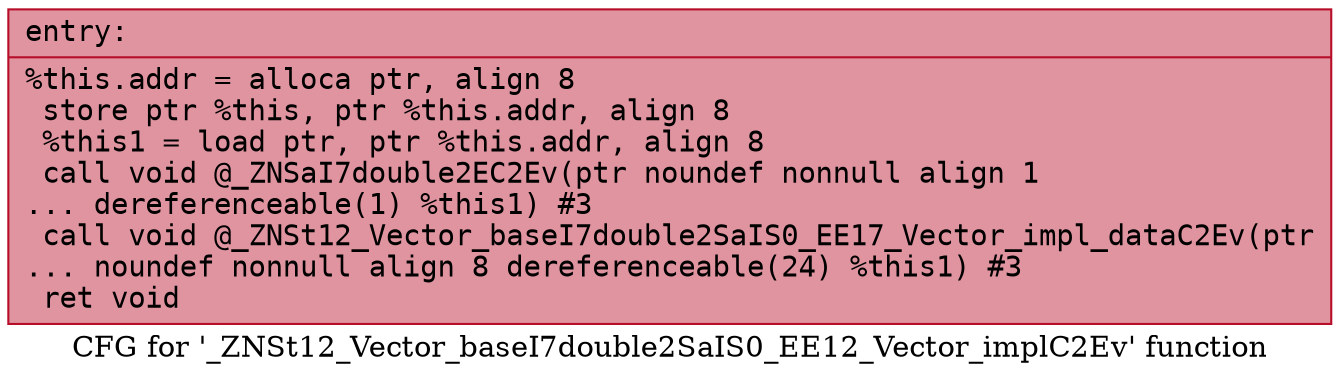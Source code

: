 digraph "CFG for '_ZNSt12_Vector_baseI7double2SaIS0_EE12_Vector_implC2Ev' function" {
	label="CFG for '_ZNSt12_Vector_baseI7double2SaIS0_EE12_Vector_implC2Ev' function";

	Node0x56307d6a1580 [shape=record,color="#b70d28ff", style=filled, fillcolor="#b70d2870" fontname="Courier",label="{entry:\l|  %this.addr = alloca ptr, align 8\l  store ptr %this, ptr %this.addr, align 8\l  %this1 = load ptr, ptr %this.addr, align 8\l  call void @_ZNSaI7double2EC2Ev(ptr noundef nonnull align 1\l... dereferenceable(1) %this1) #3\l  call void @_ZNSt12_Vector_baseI7double2SaIS0_EE17_Vector_impl_dataC2Ev(ptr\l... noundef nonnull align 8 dereferenceable(24) %this1) #3\l  ret void\l}"];
}
